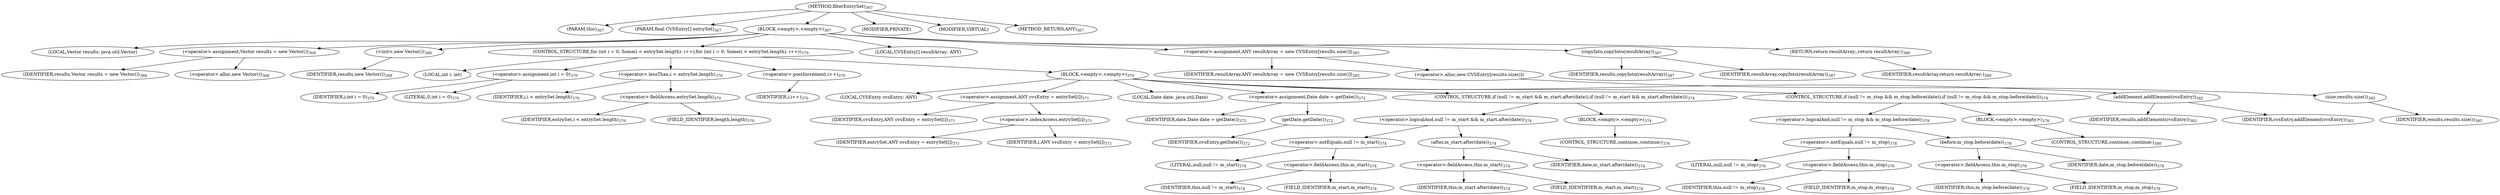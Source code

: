 digraph "filterEntrySet" {  
"564" [label = <(METHOD,filterEntrySet)<SUB>367</SUB>> ]
"565" [label = <(PARAM,this)<SUB>367</SUB>> ]
"566" [label = <(PARAM,final CVSEntry[] entrySet)<SUB>367</SUB>> ]
"567" [label = <(BLOCK,&lt;empty&gt;,&lt;empty&gt;)<SUB>367</SUB>> ]
"30" [label = <(LOCAL,Vector results: java.util.Vector)> ]
"568" [label = <(&lt;operator&gt;.assignment,Vector results = new Vector())<SUB>368</SUB>> ]
"569" [label = <(IDENTIFIER,results,Vector results = new Vector())<SUB>368</SUB>> ]
"570" [label = <(&lt;operator&gt;.alloc,new Vector())<SUB>368</SUB>> ]
"571" [label = <(&lt;init&gt;,new Vector())<SUB>368</SUB>> ]
"29" [label = <(IDENTIFIER,results,new Vector())<SUB>368</SUB>> ]
"572" [label = <(CONTROL_STRUCTURE,for (int i = 0; Some(i &lt; entrySet.length); i++),for (int i = 0; Some(i &lt; entrySet.length); i++))<SUB>370</SUB>> ]
"573" [label = <(LOCAL,int i: int)> ]
"574" [label = <(&lt;operator&gt;.assignment,int i = 0)<SUB>370</SUB>> ]
"575" [label = <(IDENTIFIER,i,int i = 0)<SUB>370</SUB>> ]
"576" [label = <(LITERAL,0,int i = 0)<SUB>370</SUB>> ]
"577" [label = <(&lt;operator&gt;.lessThan,i &lt; entrySet.length)<SUB>370</SUB>> ]
"578" [label = <(IDENTIFIER,i,i &lt; entrySet.length)<SUB>370</SUB>> ]
"579" [label = <(&lt;operator&gt;.fieldAccess,entrySet.length)<SUB>370</SUB>> ]
"580" [label = <(IDENTIFIER,entrySet,i &lt; entrySet.length)<SUB>370</SUB>> ]
"581" [label = <(FIELD_IDENTIFIER,length,length)<SUB>370</SUB>> ]
"582" [label = <(&lt;operator&gt;.postIncrement,i++)<SUB>370</SUB>> ]
"583" [label = <(IDENTIFIER,i,i++)<SUB>370</SUB>> ]
"584" [label = <(BLOCK,&lt;empty&gt;,&lt;empty&gt;)<SUB>370</SUB>> ]
"585" [label = <(LOCAL,CVSEntry cvsEntry: ANY)> ]
"586" [label = <(&lt;operator&gt;.assignment,ANY cvsEntry = entrySet[i])<SUB>371</SUB>> ]
"587" [label = <(IDENTIFIER,cvsEntry,ANY cvsEntry = entrySet[i])<SUB>371</SUB>> ]
"588" [label = <(&lt;operator&gt;.indexAccess,entrySet[i])<SUB>371</SUB>> ]
"589" [label = <(IDENTIFIER,entrySet,ANY cvsEntry = entrySet[i])<SUB>371</SUB>> ]
"590" [label = <(IDENTIFIER,i,ANY cvsEntry = entrySet[i])<SUB>371</SUB>> ]
"591" [label = <(LOCAL,Date date: java.util.Date)> ]
"592" [label = <(&lt;operator&gt;.assignment,Date date = getDate())<SUB>372</SUB>> ]
"593" [label = <(IDENTIFIER,date,Date date = getDate())<SUB>372</SUB>> ]
"594" [label = <(getDate,getDate())<SUB>372</SUB>> ]
"595" [label = <(IDENTIFIER,cvsEntry,getDate())<SUB>372</SUB>> ]
"596" [label = <(CONTROL_STRUCTURE,if (null != m_start &amp;&amp; m_start.after(date)),if (null != m_start &amp;&amp; m_start.after(date)))<SUB>374</SUB>> ]
"597" [label = <(&lt;operator&gt;.logicalAnd,null != m_start &amp;&amp; m_start.after(date))<SUB>374</SUB>> ]
"598" [label = <(&lt;operator&gt;.notEquals,null != m_start)<SUB>374</SUB>> ]
"599" [label = <(LITERAL,null,null != m_start)<SUB>374</SUB>> ]
"600" [label = <(&lt;operator&gt;.fieldAccess,this.m_start)<SUB>374</SUB>> ]
"601" [label = <(IDENTIFIER,this,null != m_start)<SUB>374</SUB>> ]
"602" [label = <(FIELD_IDENTIFIER,m_start,m_start)<SUB>374</SUB>> ]
"603" [label = <(after,m_start.after(date))<SUB>374</SUB>> ]
"604" [label = <(&lt;operator&gt;.fieldAccess,this.m_start)<SUB>374</SUB>> ]
"605" [label = <(IDENTIFIER,this,m_start.after(date))<SUB>374</SUB>> ]
"606" [label = <(FIELD_IDENTIFIER,m_start,m_start)<SUB>374</SUB>> ]
"607" [label = <(IDENTIFIER,date,m_start.after(date))<SUB>374</SUB>> ]
"608" [label = <(BLOCK,&lt;empty&gt;,&lt;empty&gt;)<SUB>374</SUB>> ]
"609" [label = <(CONTROL_STRUCTURE,continue;,continue;)<SUB>376</SUB>> ]
"610" [label = <(CONTROL_STRUCTURE,if (null != m_stop &amp;&amp; m_stop.before(date)),if (null != m_stop &amp;&amp; m_stop.before(date)))<SUB>378</SUB>> ]
"611" [label = <(&lt;operator&gt;.logicalAnd,null != m_stop &amp;&amp; m_stop.before(date))<SUB>378</SUB>> ]
"612" [label = <(&lt;operator&gt;.notEquals,null != m_stop)<SUB>378</SUB>> ]
"613" [label = <(LITERAL,null,null != m_stop)<SUB>378</SUB>> ]
"614" [label = <(&lt;operator&gt;.fieldAccess,this.m_stop)<SUB>378</SUB>> ]
"615" [label = <(IDENTIFIER,this,null != m_stop)<SUB>378</SUB>> ]
"616" [label = <(FIELD_IDENTIFIER,m_stop,m_stop)<SUB>378</SUB>> ]
"617" [label = <(before,m_stop.before(date))<SUB>378</SUB>> ]
"618" [label = <(&lt;operator&gt;.fieldAccess,this.m_stop)<SUB>378</SUB>> ]
"619" [label = <(IDENTIFIER,this,m_stop.before(date))<SUB>378</SUB>> ]
"620" [label = <(FIELD_IDENTIFIER,m_stop,m_stop)<SUB>378</SUB>> ]
"621" [label = <(IDENTIFIER,date,m_stop.before(date))<SUB>378</SUB>> ]
"622" [label = <(BLOCK,&lt;empty&gt;,&lt;empty&gt;)<SUB>378</SUB>> ]
"623" [label = <(CONTROL_STRUCTURE,continue;,continue;)<SUB>380</SUB>> ]
"624" [label = <(addElement,addElement(cvsEntry))<SUB>382</SUB>> ]
"625" [label = <(IDENTIFIER,results,addElement(cvsEntry))<SUB>382</SUB>> ]
"626" [label = <(IDENTIFIER,cvsEntry,addElement(cvsEntry))<SUB>382</SUB>> ]
"627" [label = <(LOCAL,CVSEntry[] resultArray: ANY)> ]
"628" [label = <(&lt;operator&gt;.assignment,ANY resultArray = new CVSEntry[results.size()])<SUB>385</SUB>> ]
"629" [label = <(IDENTIFIER,resultArray,ANY resultArray = new CVSEntry[results.size()])<SUB>385</SUB>> ]
"630" [label = <(&lt;operator&gt;.alloc,new CVSEntry[results.size()])> ]
"631" [label = <(size,results.size())<SUB>385</SUB>> ]
"632" [label = <(IDENTIFIER,results,results.size())<SUB>385</SUB>> ]
"633" [label = <(copyInto,copyInto(resultArray))<SUB>387</SUB>> ]
"634" [label = <(IDENTIFIER,results,copyInto(resultArray))<SUB>387</SUB>> ]
"635" [label = <(IDENTIFIER,resultArray,copyInto(resultArray))<SUB>387</SUB>> ]
"636" [label = <(RETURN,return resultArray;,return resultArray;)<SUB>388</SUB>> ]
"637" [label = <(IDENTIFIER,resultArray,return resultArray;)<SUB>388</SUB>> ]
"638" [label = <(MODIFIER,PRIVATE)> ]
"639" [label = <(MODIFIER,VIRTUAL)> ]
"640" [label = <(METHOD_RETURN,ANY)<SUB>367</SUB>> ]
  "564" -> "565" 
  "564" -> "566" 
  "564" -> "567" 
  "564" -> "638" 
  "564" -> "639" 
  "564" -> "640" 
  "567" -> "30" 
  "567" -> "568" 
  "567" -> "571" 
  "567" -> "572" 
  "567" -> "627" 
  "567" -> "628" 
  "567" -> "633" 
  "567" -> "636" 
  "568" -> "569" 
  "568" -> "570" 
  "571" -> "29" 
  "572" -> "573" 
  "572" -> "574" 
  "572" -> "577" 
  "572" -> "582" 
  "572" -> "584" 
  "574" -> "575" 
  "574" -> "576" 
  "577" -> "578" 
  "577" -> "579" 
  "579" -> "580" 
  "579" -> "581" 
  "582" -> "583" 
  "584" -> "585" 
  "584" -> "586" 
  "584" -> "591" 
  "584" -> "592" 
  "584" -> "596" 
  "584" -> "610" 
  "584" -> "624" 
  "586" -> "587" 
  "586" -> "588" 
  "588" -> "589" 
  "588" -> "590" 
  "592" -> "593" 
  "592" -> "594" 
  "594" -> "595" 
  "596" -> "597" 
  "596" -> "608" 
  "597" -> "598" 
  "597" -> "603" 
  "598" -> "599" 
  "598" -> "600" 
  "600" -> "601" 
  "600" -> "602" 
  "603" -> "604" 
  "603" -> "607" 
  "604" -> "605" 
  "604" -> "606" 
  "608" -> "609" 
  "610" -> "611" 
  "610" -> "622" 
  "611" -> "612" 
  "611" -> "617" 
  "612" -> "613" 
  "612" -> "614" 
  "614" -> "615" 
  "614" -> "616" 
  "617" -> "618" 
  "617" -> "621" 
  "618" -> "619" 
  "618" -> "620" 
  "622" -> "623" 
  "624" -> "625" 
  "624" -> "626" 
  "628" -> "629" 
  "628" -> "630" 
  "630" -> "631" 
  "631" -> "632" 
  "633" -> "634" 
  "633" -> "635" 
  "636" -> "637" 
}
